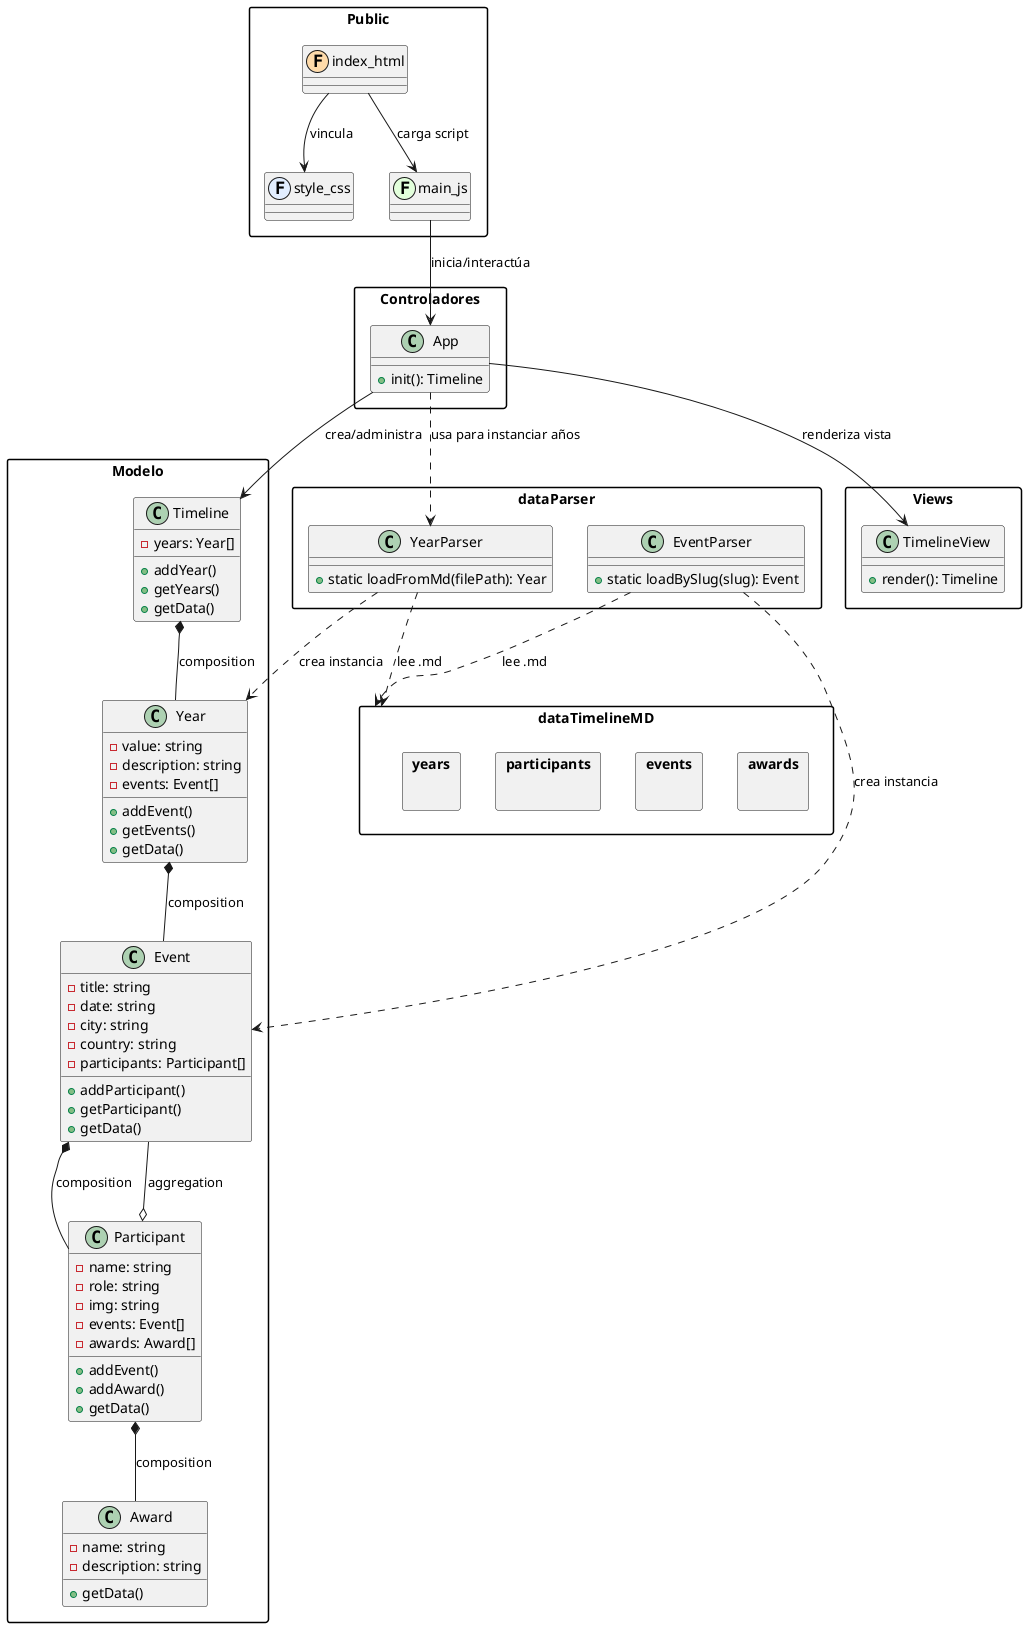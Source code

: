 @startuml timeline

skinparam packageStyle rectangle

' === MODELO ===
package "Modelo" {
    class Timeline{
        - years: Year[]
        + addYear()
        + getYears()
        + getData()
    }

    class Year{
        - value: string
        - description: string
        - events: Event[]
        + addEvent()
        + getEvents()
        + getData()
    }

    class Event{
        - title: string
        - date: string
        - city: string
        - country: string
        - participants: Participant[]
        + addParticipant()
        + getParticipant()
        + getData()
    }

    class Participant{
        - name: string
        - role: string
        - img: string
        - events: Event[]
        - awards: Award[]
        + addEvent()
        + addAward()
        + getData()
    }

    class Award {
        - name: string
        - description: string
        + getData()
    }
}

' === DATA ===

package "dataTimelineMD" {
    package "awards" {}
    package "events" {}
    package "participants" {}
    package "years" {}
}

' === DATA Parser ===
package "dataParser" {
    class YearParser {
        + static loadFromMd(filePath): Year
    }
    class EventParser {
        + static loadBySlug(slug): Event
    }
}

' === CONTROLADORES ===
package "Controladores" {
    class App {
        + init(): Timeline
    }
}

' === VISTAS ===
package "Views" {
    class TimelineView {
        + render(): Timeline
    }
}

' === PUBLICO (Front-end) ===
package "Public" {
    class index_html << (F,#FFDBAA) >>
    class style_css << (F,#E2EEFF) >>
    class main_js << (F,#E2FFDB) >>
}

' === RELACIONES ENTRE CAPAS ===

Timeline *-- Year           : composition
Year *-- Event              : composition
Event *-- Participant       : composition
Participant *-- Award       : composition
Participant o-- Event       : aggregation

YearParser ..> Year         : crea instancia
EventParser ..> Event       : crea instancia

App --> Timeline            : crea/administra
App ..> YearParser          : usa para instanciar años

index_html --> style_css    : "vincula"
index_html --> main_js      : "carga script"
main_js --> App             : "inicia/interactúa"
App --> TimelineView        : "renderiza vista"

' Relación data <-> Parser
YearParser ..> dataTimelineMD : "lee .md"
EventParser ..> dataTimelineMD : "lee .md"

@enduml